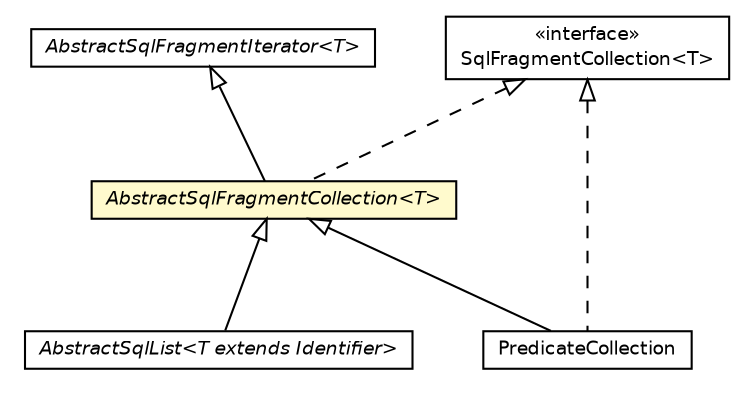 #!/usr/local/bin/dot
#
# Class diagram 
# Generated by UMLGraph version R5_6 (http://www.umlgraph.org/)
#

digraph G {
	edge [fontname="Helvetica",fontsize=10,labelfontname="Helvetica",labelfontsize=10];
	node [fontname="Helvetica",fontsize=10,shape=plaintext];
	nodesep=0.25;
	ranksep=0.5;
	// net.ljcomputing.sql.collection.AbstractSqlFragmentCollection<T>
	c492 [label=<<table title="net.ljcomputing.sql.collection.AbstractSqlFragmentCollection" border="0" cellborder="1" cellspacing="0" cellpadding="2" port="p" bgcolor="lemonChiffon" href="./AbstractSqlFragmentCollection.html">
		<tr><td><table border="0" cellspacing="0" cellpadding="1">
<tr><td align="center" balign="center"><font face="Helvetica-Oblique"> AbstractSqlFragmentCollection&lt;T&gt; </font></td></tr>
		</table></td></tr>
		</table>>, URL="./AbstractSqlFragmentCollection.html", fontname="Helvetica", fontcolor="black", fontsize=9.0];
	// net.ljcomputing.sql.collection.AbstractSqlFragmentIterator<T>
	c494 [label=<<table title="net.ljcomputing.sql.collection.AbstractSqlFragmentIterator" border="0" cellborder="1" cellspacing="0" cellpadding="2" port="p" href="./AbstractSqlFragmentIterator.html">
		<tr><td><table border="0" cellspacing="0" cellpadding="1">
<tr><td align="center" balign="center"><font face="Helvetica-Oblique"> AbstractSqlFragmentIterator&lt;T&gt; </font></td></tr>
		</table></td></tr>
		</table>>, URL="./AbstractSqlFragmentIterator.html", fontname="Helvetica", fontcolor="black", fontsize=9.0];
	// net.ljcomputing.sql.collection.SqlFragmentCollection<T>
	c495 [label=<<table title="net.ljcomputing.sql.collection.SqlFragmentCollection" border="0" cellborder="1" cellspacing="0" cellpadding="2" port="p" href="./SqlFragmentCollection.html">
		<tr><td><table border="0" cellspacing="0" cellpadding="1">
<tr><td align="center" balign="center"> &#171;interface&#187; </td></tr>
<tr><td align="center" balign="center"> SqlFragmentCollection&lt;T&gt; </td></tr>
		</table></td></tr>
		</table>>, URL="./SqlFragmentCollection.html", fontname="Helvetica", fontcolor="black", fontsize=9.0];
	// net.ljcomputing.sql.collection.AbstractSqlList<T extends net.ljcomputing.sql.identifier.Identifier>
	c497 [label=<<table title="net.ljcomputing.sql.collection.AbstractSqlList" border="0" cellborder="1" cellspacing="0" cellpadding="2" port="p" href="./AbstractSqlList.html">
		<tr><td><table border="0" cellspacing="0" cellpadding="1">
<tr><td align="center" balign="center"><font face="Helvetica-Oblique"> AbstractSqlList&lt;T extends Identifier&gt; </font></td></tr>
		</table></td></tr>
		</table>>, URL="./AbstractSqlList.html", fontname="Helvetica", fontcolor="black", fontsize=9.0];
	// net.ljcomputing.sql.collection.PredicateCollection
	c500 [label=<<table title="net.ljcomputing.sql.collection.PredicateCollection" border="0" cellborder="1" cellspacing="0" cellpadding="2" port="p" href="./PredicateCollection.html">
		<tr><td><table border="0" cellspacing="0" cellpadding="1">
<tr><td align="center" balign="center"> PredicateCollection </td></tr>
		</table></td></tr>
		</table>>, URL="./PredicateCollection.html", fontname="Helvetica", fontcolor="black", fontsize=9.0];
	//net.ljcomputing.sql.collection.AbstractSqlFragmentCollection<T> extends net.ljcomputing.sql.collection.AbstractSqlFragmentIterator<T>
	c494:p -> c492:p [dir=back,arrowtail=empty];
	//net.ljcomputing.sql.collection.AbstractSqlFragmentCollection<T> implements net.ljcomputing.sql.collection.SqlFragmentCollection<T>
	c495:p -> c492:p [dir=back,arrowtail=empty,style=dashed];
	//net.ljcomputing.sql.collection.AbstractSqlList<T extends net.ljcomputing.sql.identifier.Identifier> extends net.ljcomputing.sql.collection.AbstractSqlFragmentCollection<T>
	c492:p -> c497:p [dir=back,arrowtail=empty];
	//net.ljcomputing.sql.collection.PredicateCollection extends net.ljcomputing.sql.collection.AbstractSqlFragmentCollection<net.ljcomputing.sql.expression.Predicate>
	c492:p -> c500:p [dir=back,arrowtail=empty];
	//net.ljcomputing.sql.collection.PredicateCollection implements net.ljcomputing.sql.collection.SqlFragmentCollection<T>
	c495:p -> c500:p [dir=back,arrowtail=empty,style=dashed];
}

